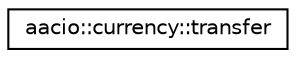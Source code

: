 digraph "Graphical Class Hierarchy"
{
  edge [fontname="Helvetica",fontsize="10",labelfontname="Helvetica",labelfontsize="10"];
  node [fontname="Helvetica",fontsize="10",shape=record];
  rankdir="LR";
  Node0 [label="aacio::currency::transfer",height=0.2,width=0.4,color="black", fillcolor="white", style="filled",URL="$structaacio_1_1currency_1_1transfer.html"];
}

